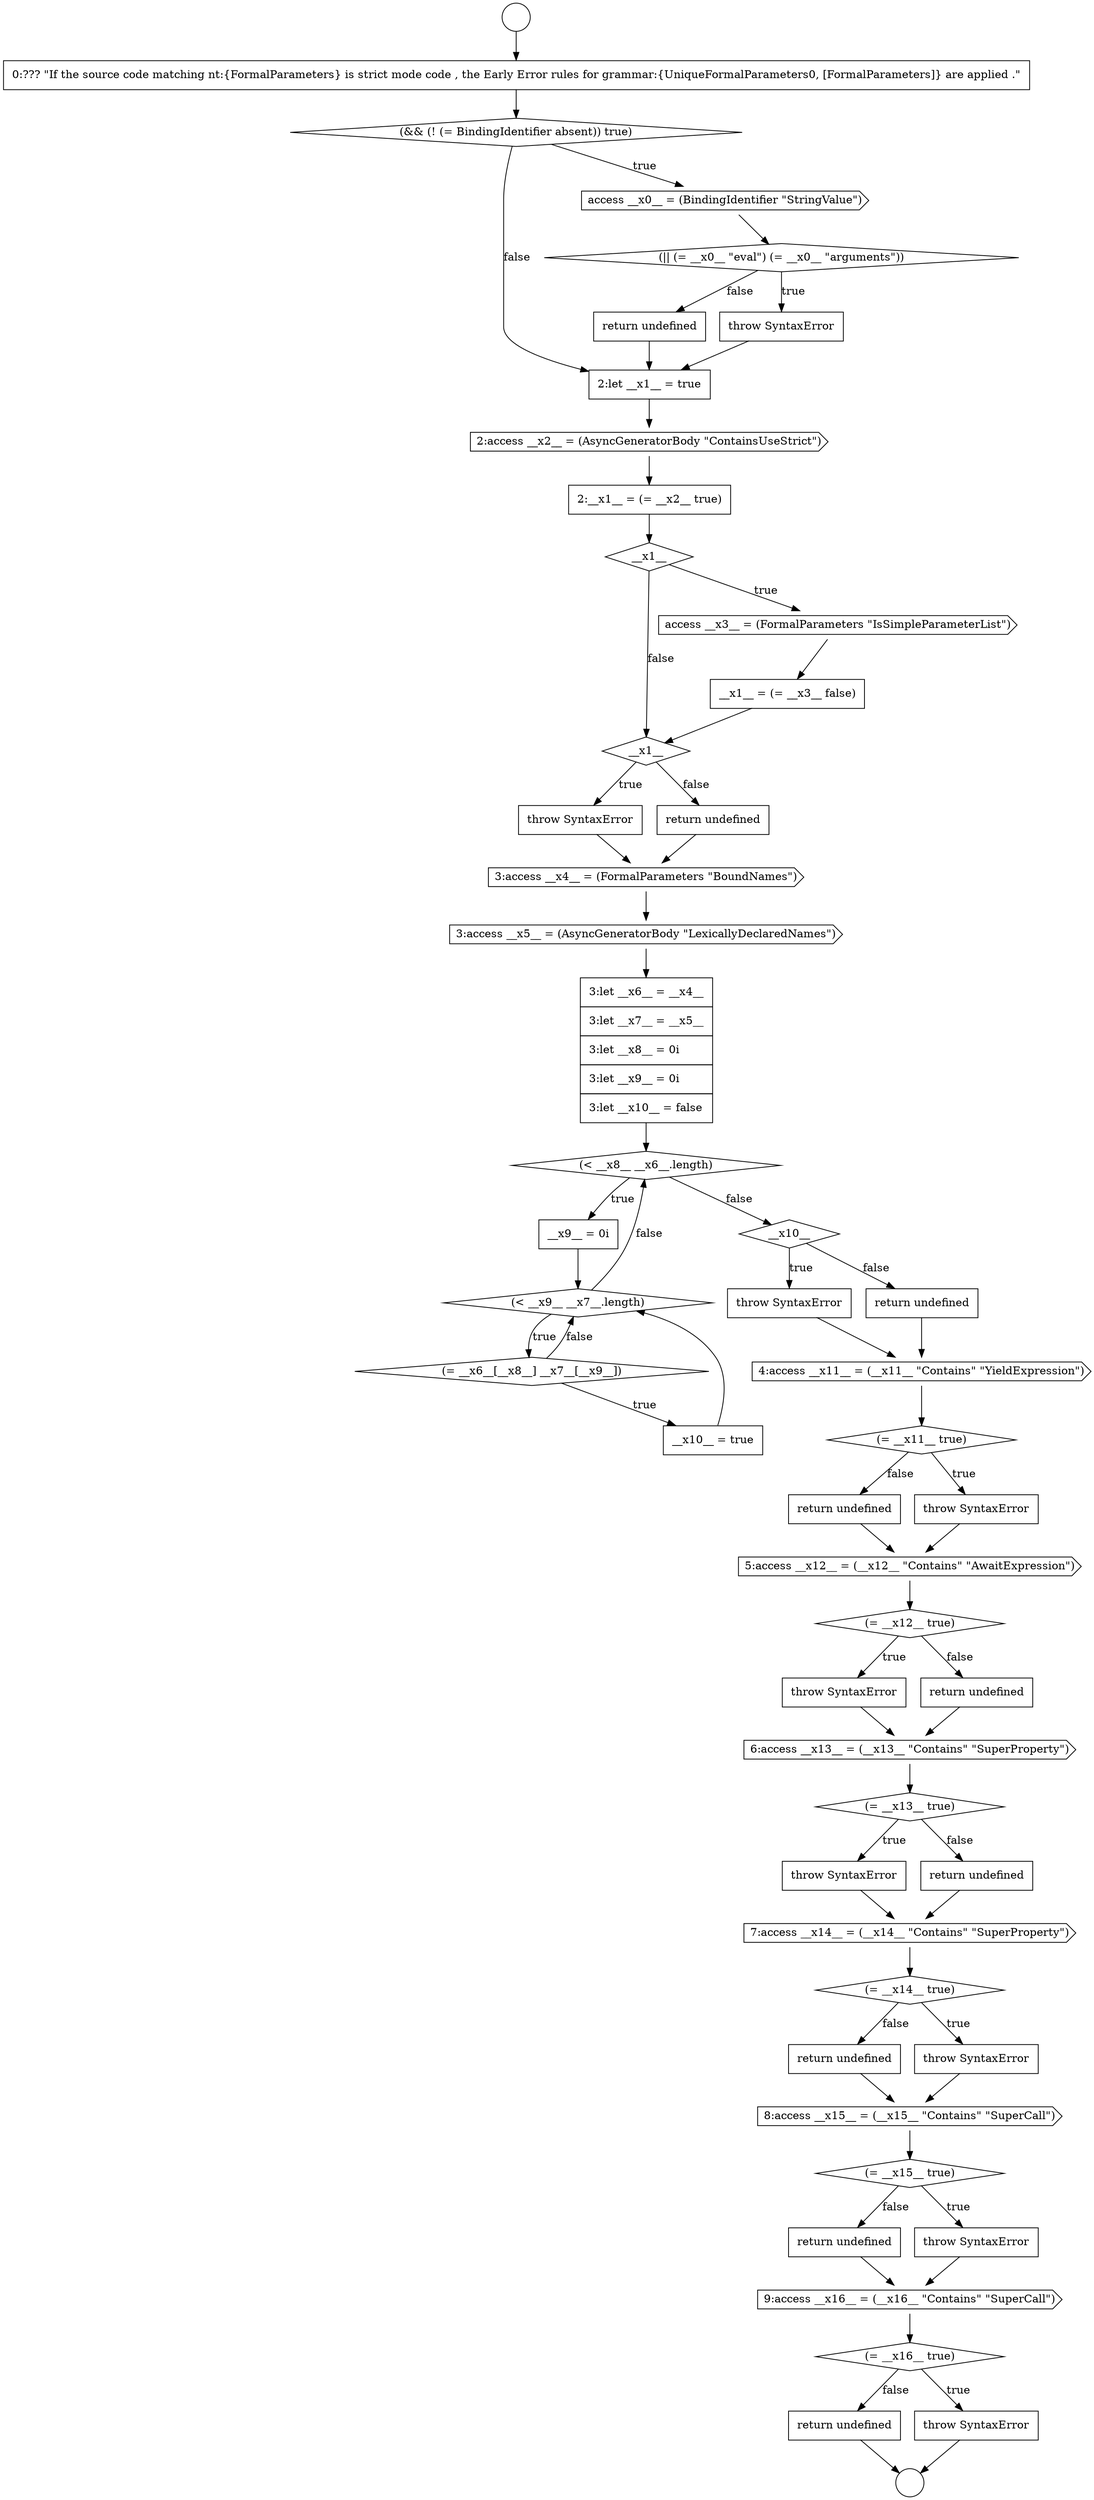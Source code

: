 digraph {
  node20765 [shape=none, margin=0, label=<<font color="black">
    <table border="0" cellborder="1" cellspacing="0" cellpadding="10">
      <tr><td align="left">return undefined</td></tr>
    </table>
  </font>> color="black" fillcolor="white" style=filled]
  node20748 [shape=diamond, label=<<font color="black">__x1__</font>> color="black" fillcolor="white" style=filled]
  node20761 [shape=none, margin=0, label=<<font color="black">
    <table border="0" cellborder="1" cellspacing="0" cellpadding="10">
      <tr><td align="left">return undefined</td></tr>
    </table>
  </font>> color="black" fillcolor="white" style=filled]
  node20752 [shape=cds, label=<<font color="black">3:access __x5__ = (AsyncGeneratorBody &quot;LexicallyDeclaredNames&quot;)</font>> color="black" fillcolor="white" style=filled]
  node20743 [shape=cds, label=<<font color="black">2:access __x2__ = (AsyncGeneratorBody &quot;ContainsUseStrict&quot;)</font>> color="black" fillcolor="white" style=filled]
  node20746 [shape=cds, label=<<font color="black">access __x3__ = (FormalParameters &quot;IsSimpleParameterList&quot;)</font>> color="black" fillcolor="white" style=filled]
  node20763 [shape=diamond, label=<<font color="black">(= __x11__ true)</font>> color="black" fillcolor="white" style=filled]
  node20774 [shape=cds, label=<<font color="black">7:access __x14__ = (__x14__ &quot;Contains&quot; &quot;SuperProperty&quot;)</font>> color="black" fillcolor="white" style=filled]
  node20767 [shape=diamond, label=<<font color="black">(= __x12__ true)</font>> color="black" fillcolor="white" style=filled]
  node20760 [shape=none, margin=0, label=<<font color="black">
    <table border="0" cellborder="1" cellspacing="0" cellpadding="10">
      <tr><td align="left">throw SyntaxError</td></tr>
    </table>
  </font>> color="black" fillcolor="white" style=filled]
  node20785 [shape=none, margin=0, label=<<font color="black">
    <table border="0" cellborder="1" cellspacing="0" cellpadding="10">
      <tr><td align="left">return undefined</td></tr>
    </table>
  </font>> color="black" fillcolor="white" style=filled]
  node20735 [shape=circle label=" " color="black" fillcolor="white" style=filled]
  node20772 [shape=none, margin=0, label=<<font color="black">
    <table border="0" cellborder="1" cellspacing="0" cellpadding="10">
      <tr><td align="left">throw SyntaxError</td></tr>
    </table>
  </font>> color="black" fillcolor="white" style=filled]
  node20740 [shape=none, margin=0, label=<<font color="black">
    <table border="0" cellborder="1" cellspacing="0" cellpadding="10">
      <tr><td align="left">throw SyntaxError</td></tr>
    </table>
  </font>> color="black" fillcolor="white" style=filled]
  node20777 [shape=none, margin=0, label=<<font color="black">
    <table border="0" cellborder="1" cellspacing="0" cellpadding="10">
      <tr><td align="left">return undefined</td></tr>
    </table>
  </font>> color="black" fillcolor="white" style=filled]
  node20755 [shape=none, margin=0, label=<<font color="black">
    <table border="0" cellborder="1" cellspacing="0" cellpadding="10">
      <tr><td align="left">__x9__ = 0i</td></tr>
    </table>
  </font>> color="black" fillcolor="white" style=filled]
  node20775 [shape=diamond, label=<<font color="black">(= __x14__ true)</font>> color="black" fillcolor="white" style=filled]
  node20781 [shape=none, margin=0, label=<<font color="black">
    <table border="0" cellborder="1" cellspacing="0" cellpadding="10">
      <tr><td align="left">return undefined</td></tr>
    </table>
  </font>> color="black" fillcolor="white" style=filled]
  node20736 [shape=none, margin=0, label=<<font color="black">
    <table border="0" cellborder="1" cellspacing="0" cellpadding="10">
      <tr><td align="left">0:??? &quot;If the source code matching nt:{FormalParameters} is strict mode code , the Early Error rules for grammar:{UniqueFormalParameters0, [FormalParameters]} are applied .&quot;</td></tr>
    </table>
  </font>> color="black" fillcolor="white" style=filled]
  node20762 [shape=cds, label=<<font color="black">4:access __x11__ = (__x11__ &quot;Contains&quot; &quot;YieldExpression&quot;)</font>> color="black" fillcolor="white" style=filled]
  node20749 [shape=none, margin=0, label=<<font color="black">
    <table border="0" cellborder="1" cellspacing="0" cellpadding="10">
      <tr><td align="left">throw SyntaxError</td></tr>
    </table>
  </font>> color="black" fillcolor="white" style=filled]
  node20758 [shape=none, margin=0, label=<<font color="black">
    <table border="0" cellborder="1" cellspacing="0" cellpadding="10">
      <tr><td align="left">__x10__ = true</td></tr>
    </table>
  </font>> color="black" fillcolor="white" style=filled]
  node20745 [shape=diamond, label=<<font color="black">__x1__</font>> color="black" fillcolor="white" style=filled]
  node20754 [shape=diamond, label=<<font color="black">(&lt; __x8__ __x6__.length)</font>> color="black" fillcolor="white" style=filled]
  node20739 [shape=diamond, label=<<font color="black">(|| (= __x0__ &quot;eval&quot;) (= __x0__ &quot;arguments&quot;))</font>> color="black" fillcolor="white" style=filled]
  node20771 [shape=diamond, label=<<font color="black">(= __x13__ true)</font>> color="black" fillcolor="white" style=filled]
  node20757 [shape=diamond, label=<<font color="black">(= __x6__[__x8__] __x7__[__x9__])</font>> color="black" fillcolor="white" style=filled]
  node20742 [shape=none, margin=0, label=<<font color="black">
    <table border="0" cellborder="1" cellspacing="0" cellpadding="10">
      <tr><td align="left">2:let __x1__ = true</td></tr>
    </table>
  </font>> color="black" fillcolor="white" style=filled]
  node20784 [shape=none, margin=0, label=<<font color="black">
    <table border="0" cellborder="1" cellspacing="0" cellpadding="10">
      <tr><td align="left">throw SyntaxError</td></tr>
    </table>
  </font>> color="black" fillcolor="white" style=filled]
  node20780 [shape=none, margin=0, label=<<font color="black">
    <table border="0" cellborder="1" cellspacing="0" cellpadding="10">
      <tr><td align="left">throw SyntaxError</td></tr>
    </table>
  </font>> color="black" fillcolor="white" style=filled]
  node20766 [shape=cds, label=<<font color="black">5:access __x12__ = (__x12__ &quot;Contains&quot; &quot;AwaitExpression&quot;)</font>> color="black" fillcolor="white" style=filled]
  node20770 [shape=cds, label=<<font color="black">6:access __x13__ = (__x13__ &quot;Contains&quot; &quot;SuperProperty&quot;)</font>> color="black" fillcolor="white" style=filled]
  node20773 [shape=none, margin=0, label=<<font color="black">
    <table border="0" cellborder="1" cellspacing="0" cellpadding="10">
      <tr><td align="left">return undefined</td></tr>
    </table>
  </font>> color="black" fillcolor="white" style=filled]
  node20734 [shape=circle label=" " color="black" fillcolor="white" style=filled]
  node20741 [shape=none, margin=0, label=<<font color="black">
    <table border="0" cellborder="1" cellspacing="0" cellpadding="10">
      <tr><td align="left">return undefined</td></tr>
    </table>
  </font>> color="black" fillcolor="white" style=filled]
  node20783 [shape=diamond, label=<<font color="black">(= __x16__ true)</font>> color="black" fillcolor="white" style=filled]
  node20738 [shape=cds, label=<<font color="black">access __x0__ = (BindingIdentifier &quot;StringValue&quot;)</font>> color="black" fillcolor="white" style=filled]
  node20750 [shape=none, margin=0, label=<<font color="black">
    <table border="0" cellborder="1" cellspacing="0" cellpadding="10">
      <tr><td align="left">return undefined</td></tr>
    </table>
  </font>> color="black" fillcolor="white" style=filled]
  node20753 [shape=none, margin=0, label=<<font color="black">
    <table border="0" cellborder="1" cellspacing="0" cellpadding="10">
      <tr><td align="left">3:let __x6__ = __x4__</td></tr>
      <tr><td align="left">3:let __x7__ = __x5__</td></tr>
      <tr><td align="left">3:let __x8__ = 0i</td></tr>
      <tr><td align="left">3:let __x9__ = 0i</td></tr>
      <tr><td align="left">3:let __x10__ = false</td></tr>
    </table>
  </font>> color="black" fillcolor="white" style=filled]
  node20779 [shape=diamond, label=<<font color="black">(= __x15__ true)</font>> color="black" fillcolor="white" style=filled]
  node20764 [shape=none, margin=0, label=<<font color="black">
    <table border="0" cellborder="1" cellspacing="0" cellpadding="10">
      <tr><td align="left">throw SyntaxError</td></tr>
    </table>
  </font>> color="black" fillcolor="white" style=filled]
  node20782 [shape=cds, label=<<font color="black">9:access __x16__ = (__x16__ &quot;Contains&quot; &quot;SuperCall&quot;)</font>> color="black" fillcolor="white" style=filled]
  node20747 [shape=none, margin=0, label=<<font color="black">
    <table border="0" cellborder="1" cellspacing="0" cellpadding="10">
      <tr><td align="left">__x1__ = (= __x3__ false)</td></tr>
    </table>
  </font>> color="black" fillcolor="white" style=filled]
  node20768 [shape=none, margin=0, label=<<font color="black">
    <table border="0" cellborder="1" cellspacing="0" cellpadding="10">
      <tr><td align="left">throw SyntaxError</td></tr>
    </table>
  </font>> color="black" fillcolor="white" style=filled]
  node20751 [shape=cds, label=<<font color="black">3:access __x4__ = (FormalParameters &quot;BoundNames&quot;)</font>> color="black" fillcolor="white" style=filled]
  node20769 [shape=none, margin=0, label=<<font color="black">
    <table border="0" cellborder="1" cellspacing="0" cellpadding="10">
      <tr><td align="left">return undefined</td></tr>
    </table>
  </font>> color="black" fillcolor="white" style=filled]
  node20756 [shape=diamond, label=<<font color="black">(&lt; __x9__ __x7__.length)</font>> color="black" fillcolor="white" style=filled]
  node20737 [shape=diamond, label=<<font color="black">(&amp;&amp; (! (= BindingIdentifier absent)) true)</font>> color="black" fillcolor="white" style=filled]
  node20776 [shape=none, margin=0, label=<<font color="black">
    <table border="0" cellborder="1" cellspacing="0" cellpadding="10">
      <tr><td align="left">throw SyntaxError</td></tr>
    </table>
  </font>> color="black" fillcolor="white" style=filled]
  node20778 [shape=cds, label=<<font color="black">8:access __x15__ = (__x15__ &quot;Contains&quot; &quot;SuperCall&quot;)</font>> color="black" fillcolor="white" style=filled]
  node20744 [shape=none, margin=0, label=<<font color="black">
    <table border="0" cellborder="1" cellspacing="0" cellpadding="10">
      <tr><td align="left">2:__x1__ = (= __x2__ true)</td></tr>
    </table>
  </font>> color="black" fillcolor="white" style=filled]
  node20759 [shape=diamond, label=<<font color="black">__x10__</font>> color="black" fillcolor="white" style=filled]
  node20748 -> node20749 [label=<<font color="black">true</font>> color="black"]
  node20748 -> node20750 [label=<<font color="black">false</font>> color="black"]
  node20740 -> node20742 [ color="black"]
  node20771 -> node20772 [label=<<font color="black">true</font>> color="black"]
  node20771 -> node20773 [label=<<font color="black">false</font>> color="black"]
  node20736 -> node20737 [ color="black"]
  node20761 -> node20762 [ color="black"]
  node20749 -> node20751 [ color="black"]
  node20776 -> node20778 [ color="black"]
  node20757 -> node20758 [label=<<font color="black">true</font>> color="black"]
  node20757 -> node20756 [label=<<font color="black">false</font>> color="black"]
  node20744 -> node20745 [ color="black"]
  node20738 -> node20739 [ color="black"]
  node20754 -> node20755 [label=<<font color="black">true</font>> color="black"]
  node20754 -> node20759 [label=<<font color="black">false</font>> color="black"]
  node20758 -> node20756 [ color="black"]
  node20777 -> node20778 [ color="black"]
  node20785 -> node20735 [ color="black"]
  node20760 -> node20762 [ color="black"]
  node20762 -> node20763 [ color="black"]
  node20783 -> node20784 [label=<<font color="black">true</font>> color="black"]
  node20783 -> node20785 [label=<<font color="black">false</font>> color="black"]
  node20737 -> node20738 [label=<<font color="black">true</font>> color="black"]
  node20737 -> node20742 [label=<<font color="black">false</font>> color="black"]
  node20765 -> node20766 [ color="black"]
  node20774 -> node20775 [ color="black"]
  node20753 -> node20754 [ color="black"]
  node20766 -> node20767 [ color="black"]
  node20763 -> node20764 [label=<<font color="black">true</font>> color="black"]
  node20763 -> node20765 [label=<<font color="black">false</font>> color="black"]
  node20775 -> node20776 [label=<<font color="black">true</font>> color="black"]
  node20775 -> node20777 [label=<<font color="black">false</font>> color="black"]
  node20747 -> node20748 [ color="black"]
  node20772 -> node20774 [ color="black"]
  node20742 -> node20743 [ color="black"]
  node20773 -> node20774 [ color="black"]
  node20751 -> node20752 [ color="black"]
  node20779 -> node20780 [label=<<font color="black">true</font>> color="black"]
  node20779 -> node20781 [label=<<font color="black">false</font>> color="black"]
  node20769 -> node20770 [ color="black"]
  node20782 -> node20783 [ color="black"]
  node20743 -> node20744 [ color="black"]
  node20741 -> node20742 [ color="black"]
  node20784 -> node20735 [ color="black"]
  node20755 -> node20756 [ color="black"]
  node20778 -> node20779 [ color="black"]
  node20734 -> node20736 [ color="black"]
  node20781 -> node20782 [ color="black"]
  node20746 -> node20747 [ color="black"]
  node20768 -> node20770 [ color="black"]
  node20780 -> node20782 [ color="black"]
  node20759 -> node20760 [label=<<font color="black">true</font>> color="black"]
  node20759 -> node20761 [label=<<font color="black">false</font>> color="black"]
  node20745 -> node20746 [label=<<font color="black">true</font>> color="black"]
  node20745 -> node20748 [label=<<font color="black">false</font>> color="black"]
  node20750 -> node20751 [ color="black"]
  node20770 -> node20771 [ color="black"]
  node20764 -> node20766 [ color="black"]
  node20752 -> node20753 [ color="black"]
  node20756 -> node20757 [label=<<font color="black">true</font>> color="black"]
  node20756 -> node20754 [label=<<font color="black">false</font>> color="black"]
  node20739 -> node20740 [label=<<font color="black">true</font>> color="black"]
  node20739 -> node20741 [label=<<font color="black">false</font>> color="black"]
  node20767 -> node20768 [label=<<font color="black">true</font>> color="black"]
  node20767 -> node20769 [label=<<font color="black">false</font>> color="black"]
}
